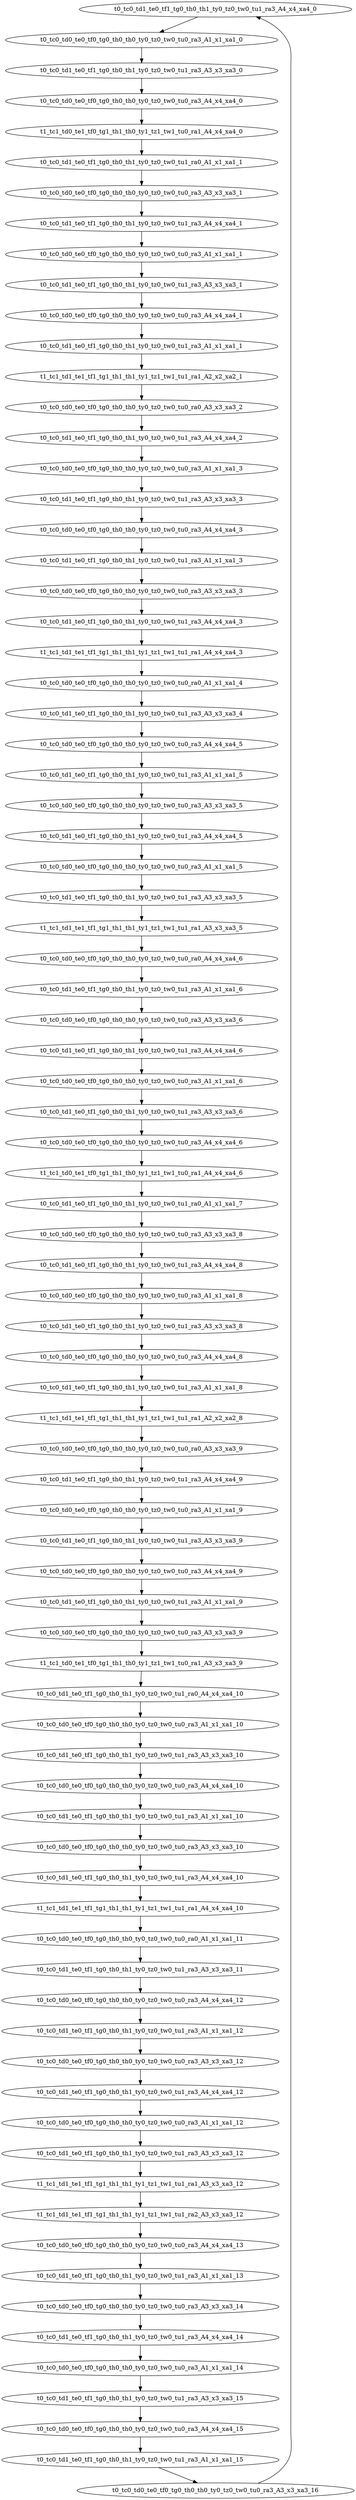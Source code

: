 digraph Test{
t0_tc0_td1_te0_tf1_tg0_th0_th1_ty0_tz0_tw0_tu1_ra3_A4_x4_xa4_0 -> t0_tc0_td0_te0_tf0_tg0_th0_th0_ty0_tz0_tw0_tu0_ra3_A1_x1_xa1_0 -> t0_tc0_td1_te0_tf1_tg0_th0_th1_ty0_tz0_tw0_tu1_ra3_A3_x3_xa3_0 -> t0_tc0_td0_te0_tf0_tg0_th0_th0_ty0_tz0_tw0_tu0_ra3_A4_x4_xa4_0 -> t1_tc1_td0_te1_tf0_tg1_th1_th0_ty1_tz1_tw1_tu0_ra1_A4_x4_xa4_0 -> t0_tc0_td1_te0_tf1_tg0_th0_th1_ty0_tz0_tw0_tu1_ra0_A1_x1_xa1_1 -> t0_tc0_td0_te0_tf0_tg0_th0_th0_ty0_tz0_tw0_tu0_ra3_A3_x3_xa3_1 -> t0_tc0_td1_te0_tf1_tg0_th0_th1_ty0_tz0_tw0_tu1_ra3_A4_x4_xa4_1 -> t0_tc0_td0_te0_tf0_tg0_th0_th0_ty0_tz0_tw0_tu0_ra3_A1_x1_xa1_1 -> t0_tc0_td1_te0_tf1_tg0_th0_th1_ty0_tz0_tw0_tu1_ra3_A3_x3_xa3_1 -> t0_tc0_td0_te0_tf0_tg0_th0_th0_ty0_tz0_tw0_tu0_ra3_A4_x4_xa4_1 -> t0_tc0_td1_te0_tf1_tg0_th0_th1_ty0_tz0_tw0_tu1_ra3_A1_x1_xa1_1 -> t1_tc1_td1_te1_tf1_tg1_th1_th1_ty1_tz1_tw1_tu1_ra1_A2_x2_xa2_1 -> t0_tc0_td0_te0_tf0_tg0_th0_th0_ty0_tz0_tw0_tu0_ra0_A3_x3_xa3_2 -> t0_tc0_td1_te0_tf1_tg0_th0_th1_ty0_tz0_tw0_tu1_ra3_A4_x4_xa4_2 -> t0_tc0_td0_te0_tf0_tg0_th0_th0_ty0_tz0_tw0_tu0_ra3_A1_x1_xa1_3 -> t0_tc0_td1_te0_tf1_tg0_th0_th1_ty0_tz0_tw0_tu1_ra3_A3_x3_xa3_3 -> t0_tc0_td0_te0_tf0_tg0_th0_th0_ty0_tz0_tw0_tu0_ra3_A4_x4_xa4_3 -> t0_tc0_td1_te0_tf1_tg0_th0_th1_ty0_tz0_tw0_tu1_ra3_A1_x1_xa1_3 -> t0_tc0_td0_te0_tf0_tg0_th0_th0_ty0_tz0_tw0_tu0_ra3_A3_x3_xa3_3 -> t0_tc0_td1_te0_tf1_tg0_th0_th1_ty0_tz0_tw0_tu1_ra3_A4_x4_xa4_3 -> t1_tc1_td1_te1_tf1_tg1_th1_th1_ty1_tz1_tw1_tu1_ra1_A4_x4_xa4_3 -> t0_tc0_td0_te0_tf0_tg0_th0_th0_ty0_tz0_tw0_tu0_ra0_A1_x1_xa1_4 -> t0_tc0_td1_te0_tf1_tg0_th0_th1_ty0_tz0_tw0_tu1_ra3_A3_x3_xa3_4 -> t0_tc0_td0_te0_tf0_tg0_th0_th0_ty0_tz0_tw0_tu0_ra3_A4_x4_xa4_5 -> t0_tc0_td1_te0_tf1_tg0_th0_th1_ty0_tz0_tw0_tu1_ra3_A1_x1_xa1_5 -> t0_tc0_td0_te0_tf0_tg0_th0_th0_ty0_tz0_tw0_tu0_ra3_A3_x3_xa3_5 -> t0_tc0_td1_te0_tf1_tg0_th0_th1_ty0_tz0_tw0_tu1_ra3_A4_x4_xa4_5 -> t0_tc0_td0_te0_tf0_tg0_th0_th0_ty0_tz0_tw0_tu0_ra3_A1_x1_xa1_5 -> t0_tc0_td1_te0_tf1_tg0_th0_th1_ty0_tz0_tw0_tu1_ra3_A3_x3_xa3_5 -> t1_tc1_td1_te1_tf1_tg1_th1_th1_ty1_tz1_tw1_tu1_ra1_A3_x3_xa3_5 -> t0_tc0_td0_te0_tf0_tg0_th0_th0_ty0_tz0_tw0_tu0_ra0_A4_x4_xa4_6 -> t0_tc0_td1_te0_tf1_tg0_th0_th1_ty0_tz0_tw0_tu1_ra3_A1_x1_xa1_6 -> t0_tc0_td0_te0_tf0_tg0_th0_th0_ty0_tz0_tw0_tu0_ra3_A3_x3_xa3_6 -> t0_tc0_td1_te0_tf1_tg0_th0_th1_ty0_tz0_tw0_tu1_ra3_A4_x4_xa4_6 -> t0_tc0_td0_te0_tf0_tg0_th0_th0_ty0_tz0_tw0_tu0_ra3_A1_x1_xa1_6 -> t0_tc0_td1_te0_tf1_tg0_th0_th1_ty0_tz0_tw0_tu1_ra3_A3_x3_xa3_6 -> t0_tc0_td0_te0_tf0_tg0_th0_th0_ty0_tz0_tw0_tu0_ra3_A4_x4_xa4_6 -> t1_tc1_td0_te1_tf0_tg1_th1_th0_ty1_tz1_tw1_tu0_ra1_A4_x4_xa4_6 -> t0_tc0_td1_te0_tf1_tg0_th0_th1_ty0_tz0_tw0_tu1_ra0_A1_x1_xa1_7 -> t0_tc0_td0_te0_tf0_tg0_th0_th0_ty0_tz0_tw0_tu0_ra3_A3_x3_xa3_8 -> t0_tc0_td1_te0_tf1_tg0_th0_th1_ty0_tz0_tw0_tu1_ra3_A4_x4_xa4_8 -> t0_tc0_td0_te0_tf0_tg0_th0_th0_ty0_tz0_tw0_tu0_ra3_A1_x1_xa1_8 -> t0_tc0_td1_te0_tf1_tg0_th0_th1_ty0_tz0_tw0_tu1_ra3_A3_x3_xa3_8 -> t0_tc0_td0_te0_tf0_tg0_th0_th0_ty0_tz0_tw0_tu0_ra3_A4_x4_xa4_8 -> t0_tc0_td1_te0_tf1_tg0_th0_th1_ty0_tz0_tw0_tu1_ra3_A1_x1_xa1_8 -> t1_tc1_td1_te1_tf1_tg1_th1_th1_ty1_tz1_tw1_tu1_ra1_A2_x2_xa2_8 -> t0_tc0_td0_te0_tf0_tg0_th0_th0_ty0_tz0_tw0_tu0_ra0_A3_x3_xa3_9 -> t0_tc0_td1_te0_tf1_tg0_th0_th1_ty0_tz0_tw0_tu1_ra3_A4_x4_xa4_9 -> t0_tc0_td0_te0_tf0_tg0_th0_th0_ty0_tz0_tw0_tu0_ra3_A1_x1_xa1_9 -> t0_tc0_td1_te0_tf1_tg0_th0_th1_ty0_tz0_tw0_tu1_ra3_A3_x3_xa3_9 -> t0_tc0_td0_te0_tf0_tg0_th0_th0_ty0_tz0_tw0_tu0_ra3_A4_x4_xa4_9 -> t0_tc0_td1_te0_tf1_tg0_th0_th1_ty0_tz0_tw0_tu1_ra3_A1_x1_xa1_9 -> t0_tc0_td0_te0_tf0_tg0_th0_th0_ty0_tz0_tw0_tu0_ra3_A3_x3_xa3_9 -> t1_tc1_td0_te1_tf0_tg1_th1_th0_ty1_tz1_tw1_tu0_ra1_A3_x3_xa3_9 -> t0_tc0_td1_te0_tf1_tg0_th0_th1_ty0_tz0_tw0_tu1_ra0_A4_x4_xa4_10 -> t0_tc0_td0_te0_tf0_tg0_th0_th0_ty0_tz0_tw0_tu0_ra3_A1_x1_xa1_10 -> t0_tc0_td1_te0_tf1_tg0_th0_th1_ty0_tz0_tw0_tu1_ra3_A3_x3_xa3_10 -> t0_tc0_td0_te0_tf0_tg0_th0_th0_ty0_tz0_tw0_tu0_ra3_A4_x4_xa4_10 -> t0_tc0_td1_te0_tf1_tg0_th0_th1_ty0_tz0_tw0_tu1_ra3_A1_x1_xa1_10 -> t0_tc0_td0_te0_tf0_tg0_th0_th0_ty0_tz0_tw0_tu0_ra3_A3_x3_xa3_10 -> t0_tc0_td1_te0_tf1_tg0_th0_th1_ty0_tz0_tw0_tu1_ra3_A4_x4_xa4_10 -> t1_tc1_td1_te1_tf1_tg1_th1_th1_ty1_tz1_tw1_tu1_ra1_A4_x4_xa4_10 -> t0_tc0_td0_te0_tf0_tg0_th0_th0_ty0_tz0_tw0_tu0_ra0_A1_x1_xa1_11 -> t0_tc0_td1_te0_tf1_tg0_th0_th1_ty0_tz0_tw0_tu1_ra3_A3_x3_xa3_11 -> t0_tc0_td0_te0_tf0_tg0_th0_th0_ty0_tz0_tw0_tu0_ra3_A4_x4_xa4_12 -> t0_tc0_td1_te0_tf1_tg0_th0_th1_ty0_tz0_tw0_tu1_ra3_A1_x1_xa1_12 -> t0_tc0_td0_te0_tf0_tg0_th0_th0_ty0_tz0_tw0_tu0_ra3_A3_x3_xa3_12 -> t0_tc0_td1_te0_tf1_tg0_th0_th1_ty0_tz0_tw0_tu1_ra3_A4_x4_xa4_12 -> t0_tc0_td0_te0_tf0_tg0_th0_th0_ty0_tz0_tw0_tu0_ra3_A1_x1_xa1_12 -> t0_tc0_td1_te0_tf1_tg0_th0_th1_ty0_tz0_tw0_tu1_ra3_A3_x3_xa3_12 -> t1_tc1_td1_te1_tf1_tg1_th1_th1_ty1_tz1_tw1_tu1_ra1_A3_x3_xa3_12 -> t1_tc1_td1_te1_tf1_tg1_th1_th1_ty1_tz1_tw1_tu1_ra2_A3_x3_xa3_12 -> t0_tc0_td0_te0_tf0_tg0_th0_th0_ty0_tz0_tw0_tu0_ra3_A4_x4_xa4_13 -> t0_tc0_td1_te0_tf1_tg0_th0_th1_ty0_tz0_tw0_tu1_ra3_A1_x1_xa1_13 -> t0_tc0_td0_te0_tf0_tg0_th0_th0_ty0_tz0_tw0_tu0_ra3_A3_x3_xa3_14 -> t0_tc0_td1_te0_tf1_tg0_th0_th1_ty0_tz0_tw0_tu1_ra3_A4_x4_xa4_14 -> t0_tc0_td0_te0_tf0_tg0_th0_th0_ty0_tz0_tw0_tu0_ra3_A1_x1_xa1_14 -> t0_tc0_td1_te0_tf1_tg0_th0_th1_ty0_tz0_tw0_tu1_ra3_A3_x3_xa3_15 -> t0_tc0_td0_te0_tf0_tg0_th0_th0_ty0_tz0_tw0_tu0_ra3_A4_x4_xa4_15 -> t0_tc0_td1_te0_tf1_tg0_th0_th1_ty0_tz0_tw0_tu1_ra3_A1_x1_xa1_15 -> t0_tc0_td0_te0_tf0_tg0_th0_th0_ty0_tz0_tw0_tu0_ra3_A3_x3_xa3_16 -> t0_tc0_td1_te0_tf1_tg0_th0_th1_ty0_tz0_tw0_tu1_ra3_A4_x4_xa4_0;}
